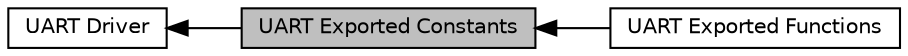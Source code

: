digraph "UART Exported Constants"
{
  edge [fontname="Helvetica",fontsize="10",labelfontname="Helvetica",labelfontsize="10"];
  node [fontname="Helvetica",fontsize="10",shape=box];
  rankdir=LR;
  Node2 [label="UART Driver",height=0.2,width=0.4,color="black", fillcolor="white", style="filled",URL="$d1/da5/group___n_a_n_o100___u_a_r_t___driver.html",tooltip=" "];
  Node1 [label="UART Exported Constants",height=0.2,width=0.4,color="black", fillcolor="grey75", style="filled", fontcolor="black",tooltip=" "];
  Node3 [label="UART Exported Functions",height=0.2,width=0.4,color="black", fillcolor="white", style="filled",URL="$d4/dc1/group___n_a_n_o100___u_a_r_t___e_x_p_o_r_t_e_d___f_u_n_c_t_i_o_n_s.html",tooltip=" "];
  Node2->Node1 [shape=plaintext, dir="back", style="solid"];
  Node1->Node3 [shape=plaintext, dir="back", style="solid"];
}
